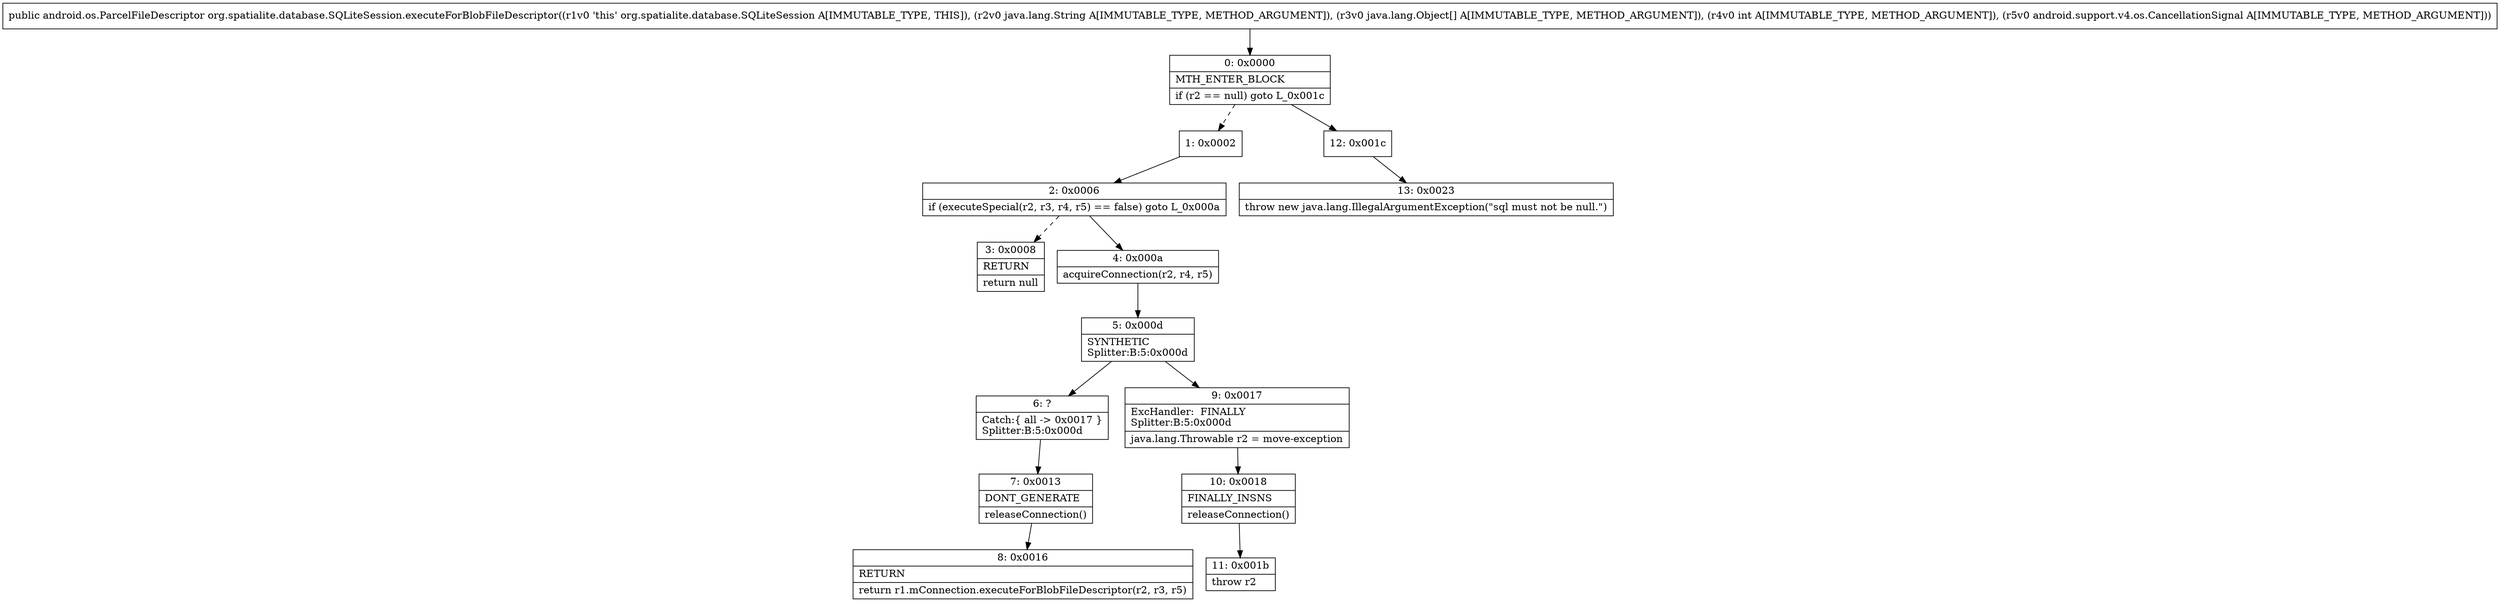 digraph "CFG fororg.spatialite.database.SQLiteSession.executeForBlobFileDescriptor(Ljava\/lang\/String;[Ljava\/lang\/Object;ILandroid\/support\/v4\/os\/CancellationSignal;)Landroid\/os\/ParcelFileDescriptor;" {
Node_0 [shape=record,label="{0\:\ 0x0000|MTH_ENTER_BLOCK\l|if (r2 == null) goto L_0x001c\l}"];
Node_1 [shape=record,label="{1\:\ 0x0002}"];
Node_2 [shape=record,label="{2\:\ 0x0006|if (executeSpecial(r2, r3, r4, r5) == false) goto L_0x000a\l}"];
Node_3 [shape=record,label="{3\:\ 0x0008|RETURN\l|return null\l}"];
Node_4 [shape=record,label="{4\:\ 0x000a|acquireConnection(r2, r4, r5)\l}"];
Node_5 [shape=record,label="{5\:\ 0x000d|SYNTHETIC\lSplitter:B:5:0x000d\l}"];
Node_6 [shape=record,label="{6\:\ ?|Catch:\{ all \-\> 0x0017 \}\lSplitter:B:5:0x000d\l}"];
Node_7 [shape=record,label="{7\:\ 0x0013|DONT_GENERATE\l|releaseConnection()\l}"];
Node_8 [shape=record,label="{8\:\ 0x0016|RETURN\l|return r1.mConnection.executeForBlobFileDescriptor(r2, r3, r5)\l}"];
Node_9 [shape=record,label="{9\:\ 0x0017|ExcHandler:  FINALLY\lSplitter:B:5:0x000d\l|java.lang.Throwable r2 = move\-exception\l}"];
Node_10 [shape=record,label="{10\:\ 0x0018|FINALLY_INSNS\l|releaseConnection()\l}"];
Node_11 [shape=record,label="{11\:\ 0x001b|throw r2\l}"];
Node_12 [shape=record,label="{12\:\ 0x001c}"];
Node_13 [shape=record,label="{13\:\ 0x0023|throw new java.lang.IllegalArgumentException(\"sql must not be null.\")\l}"];
MethodNode[shape=record,label="{public android.os.ParcelFileDescriptor org.spatialite.database.SQLiteSession.executeForBlobFileDescriptor((r1v0 'this' org.spatialite.database.SQLiteSession A[IMMUTABLE_TYPE, THIS]), (r2v0 java.lang.String A[IMMUTABLE_TYPE, METHOD_ARGUMENT]), (r3v0 java.lang.Object[] A[IMMUTABLE_TYPE, METHOD_ARGUMENT]), (r4v0 int A[IMMUTABLE_TYPE, METHOD_ARGUMENT]), (r5v0 android.support.v4.os.CancellationSignal A[IMMUTABLE_TYPE, METHOD_ARGUMENT])) }"];
MethodNode -> Node_0;
Node_0 -> Node_1[style=dashed];
Node_0 -> Node_12;
Node_1 -> Node_2;
Node_2 -> Node_3[style=dashed];
Node_2 -> Node_4;
Node_4 -> Node_5;
Node_5 -> Node_6;
Node_5 -> Node_9;
Node_6 -> Node_7;
Node_7 -> Node_8;
Node_9 -> Node_10;
Node_10 -> Node_11;
Node_12 -> Node_13;
}

